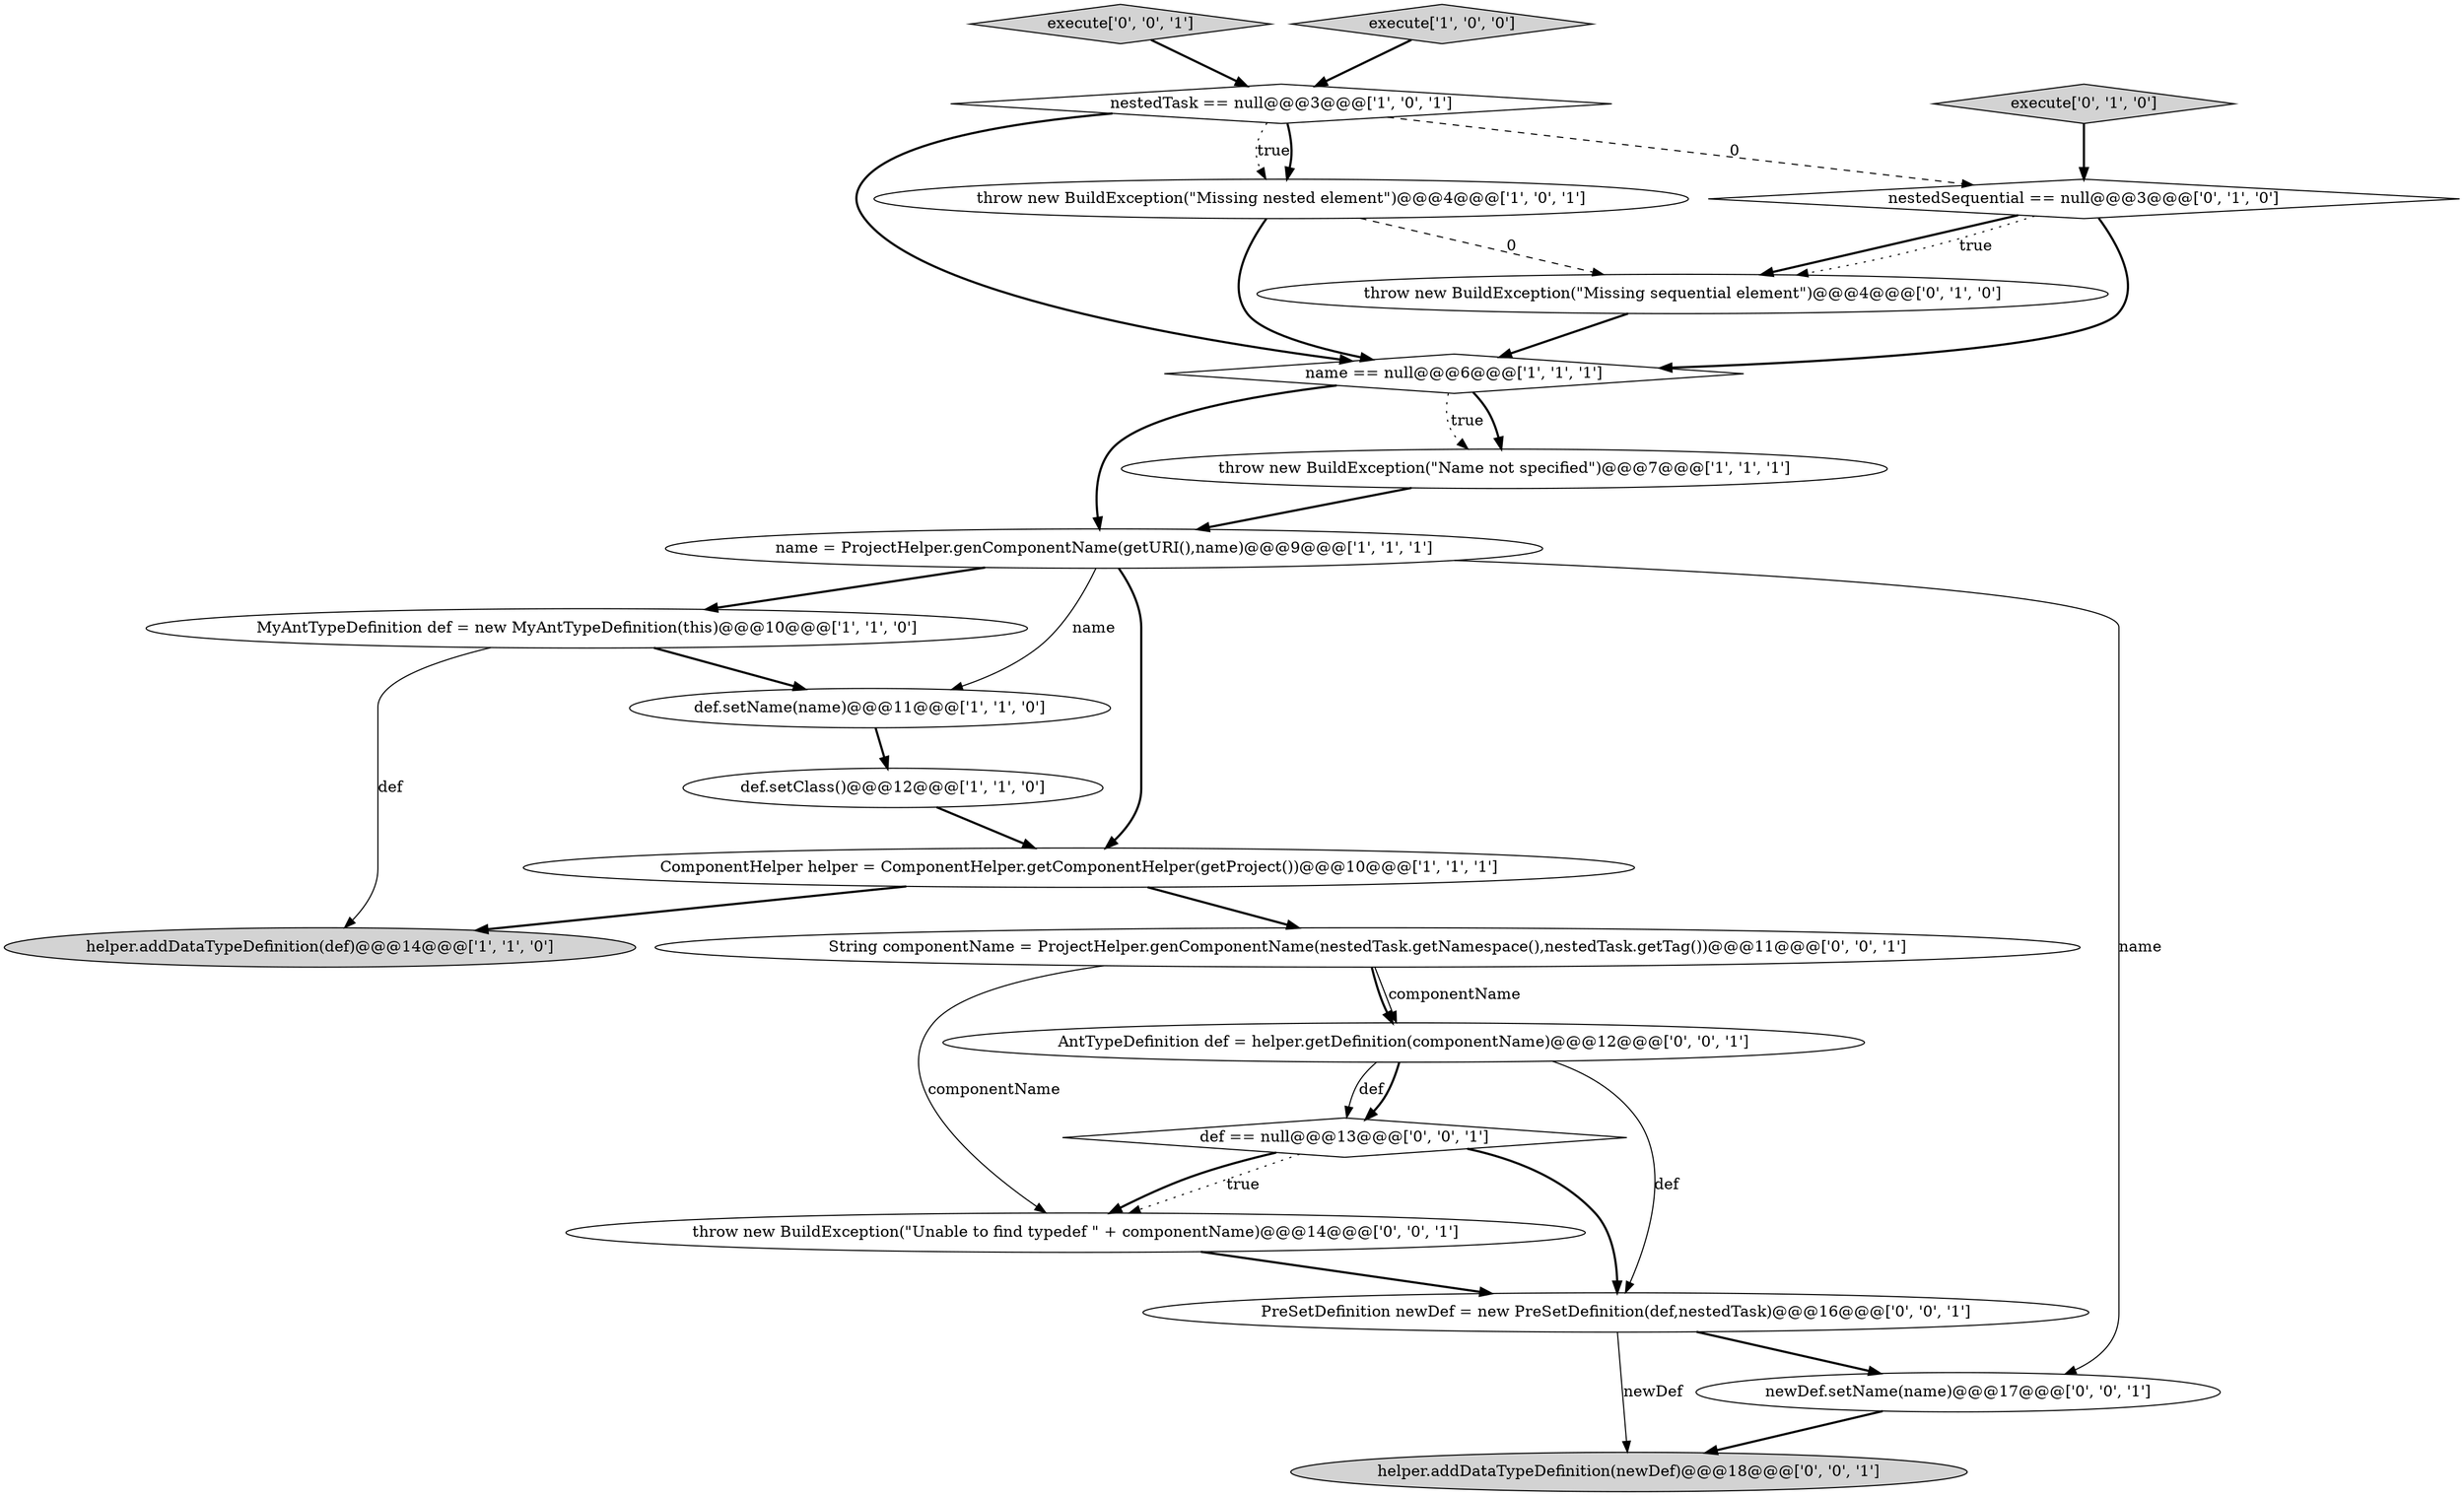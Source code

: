 digraph {
2 [style = filled, label = "MyAntTypeDefinition def = new MyAntTypeDefinition(this)@@@10@@@['1', '1', '0']", fillcolor = white, shape = ellipse image = "AAA0AAABBB1BBB"];
7 [style = filled, label = "def.setClass()@@@12@@@['1', '1', '0']", fillcolor = white, shape = ellipse image = "AAA0AAABBB1BBB"];
20 [style = filled, label = "AntTypeDefinition def = helper.getDefinition(componentName)@@@12@@@['0', '0', '1']", fillcolor = white, shape = ellipse image = "AAA0AAABBB3BBB"];
8 [style = filled, label = "throw new BuildException(\"Missing nested element\")@@@4@@@['1', '0', '1']", fillcolor = white, shape = ellipse image = "AAA0AAABBB1BBB"];
17 [style = filled, label = "def == null@@@13@@@['0', '0', '1']", fillcolor = white, shape = diamond image = "AAA0AAABBB3BBB"];
18 [style = filled, label = "throw new BuildException(\"Unable to find typedef \" + componentName)@@@14@@@['0', '0', '1']", fillcolor = white, shape = ellipse image = "AAA0AAABBB3BBB"];
0 [style = filled, label = "nestedTask == null@@@3@@@['1', '0', '1']", fillcolor = white, shape = diamond image = "AAA0AAABBB1BBB"];
15 [style = filled, label = "String componentName = ProjectHelper.genComponentName(nestedTask.getNamespace(),nestedTask.getTag())@@@11@@@['0', '0', '1']", fillcolor = white, shape = ellipse image = "AAA0AAABBB3BBB"];
12 [style = filled, label = "execute['0', '1', '0']", fillcolor = lightgray, shape = diamond image = "AAA0AAABBB2BBB"];
5 [style = filled, label = "name = ProjectHelper.genComponentName(getURI(),name)@@@9@@@['1', '1', '1']", fillcolor = white, shape = ellipse image = "AAA0AAABBB1BBB"];
10 [style = filled, label = "ComponentHelper helper = ComponentHelper.getComponentHelper(getProject())@@@10@@@['1', '1', '1']", fillcolor = white, shape = ellipse image = "AAA0AAABBB1BBB"];
21 [style = filled, label = "execute['0', '0', '1']", fillcolor = lightgray, shape = diamond image = "AAA0AAABBB3BBB"];
3 [style = filled, label = "name == null@@@6@@@['1', '1', '1']", fillcolor = white, shape = diamond image = "AAA0AAABBB1BBB"];
19 [style = filled, label = "PreSetDefinition newDef = new PreSetDefinition(def,nestedTask)@@@16@@@['0', '0', '1']", fillcolor = white, shape = ellipse image = "AAA0AAABBB3BBB"];
11 [style = filled, label = "nestedSequential == null@@@3@@@['0', '1', '0']", fillcolor = white, shape = diamond image = "AAA1AAABBB2BBB"];
1 [style = filled, label = "helper.addDataTypeDefinition(def)@@@14@@@['1', '1', '0']", fillcolor = lightgray, shape = ellipse image = "AAA0AAABBB1BBB"];
16 [style = filled, label = "helper.addDataTypeDefinition(newDef)@@@18@@@['0', '0', '1']", fillcolor = lightgray, shape = ellipse image = "AAA0AAABBB3BBB"];
6 [style = filled, label = "def.setName(name)@@@11@@@['1', '1', '0']", fillcolor = white, shape = ellipse image = "AAA0AAABBB1BBB"];
9 [style = filled, label = "throw new BuildException(\"Name not specified\")@@@7@@@['1', '1', '1']", fillcolor = white, shape = ellipse image = "AAA0AAABBB1BBB"];
13 [style = filled, label = "throw new BuildException(\"Missing sequential element\")@@@4@@@['0', '1', '0']", fillcolor = white, shape = ellipse image = "AAA1AAABBB2BBB"];
4 [style = filled, label = "execute['1', '0', '0']", fillcolor = lightgray, shape = diamond image = "AAA0AAABBB1BBB"];
14 [style = filled, label = "newDef.setName(name)@@@17@@@['0', '0', '1']", fillcolor = white, shape = ellipse image = "AAA0AAABBB3BBB"];
5->2 [style = bold, label=""];
17->18 [style = dotted, label="true"];
11->3 [style = bold, label=""];
2->1 [style = solid, label="def"];
14->16 [style = bold, label=""];
7->10 [style = bold, label=""];
0->8 [style = dotted, label="true"];
17->19 [style = bold, label=""];
15->20 [style = solid, label="componentName"];
8->13 [style = dashed, label="0"];
19->16 [style = solid, label="newDef"];
0->8 [style = bold, label=""];
0->3 [style = bold, label=""];
20->19 [style = solid, label="def"];
5->10 [style = bold, label=""];
3->5 [style = bold, label=""];
5->14 [style = solid, label="name"];
8->3 [style = bold, label=""];
10->1 [style = bold, label=""];
0->11 [style = dashed, label="0"];
18->19 [style = bold, label=""];
3->9 [style = bold, label=""];
11->13 [style = bold, label=""];
20->17 [style = solid, label="def"];
15->18 [style = solid, label="componentName"];
15->20 [style = bold, label=""];
2->6 [style = bold, label=""];
13->3 [style = bold, label=""];
20->17 [style = bold, label=""];
12->11 [style = bold, label=""];
10->15 [style = bold, label=""];
19->14 [style = bold, label=""];
6->7 [style = bold, label=""];
11->13 [style = dotted, label="true"];
21->0 [style = bold, label=""];
3->9 [style = dotted, label="true"];
5->6 [style = solid, label="name"];
9->5 [style = bold, label=""];
4->0 [style = bold, label=""];
17->18 [style = bold, label=""];
}
